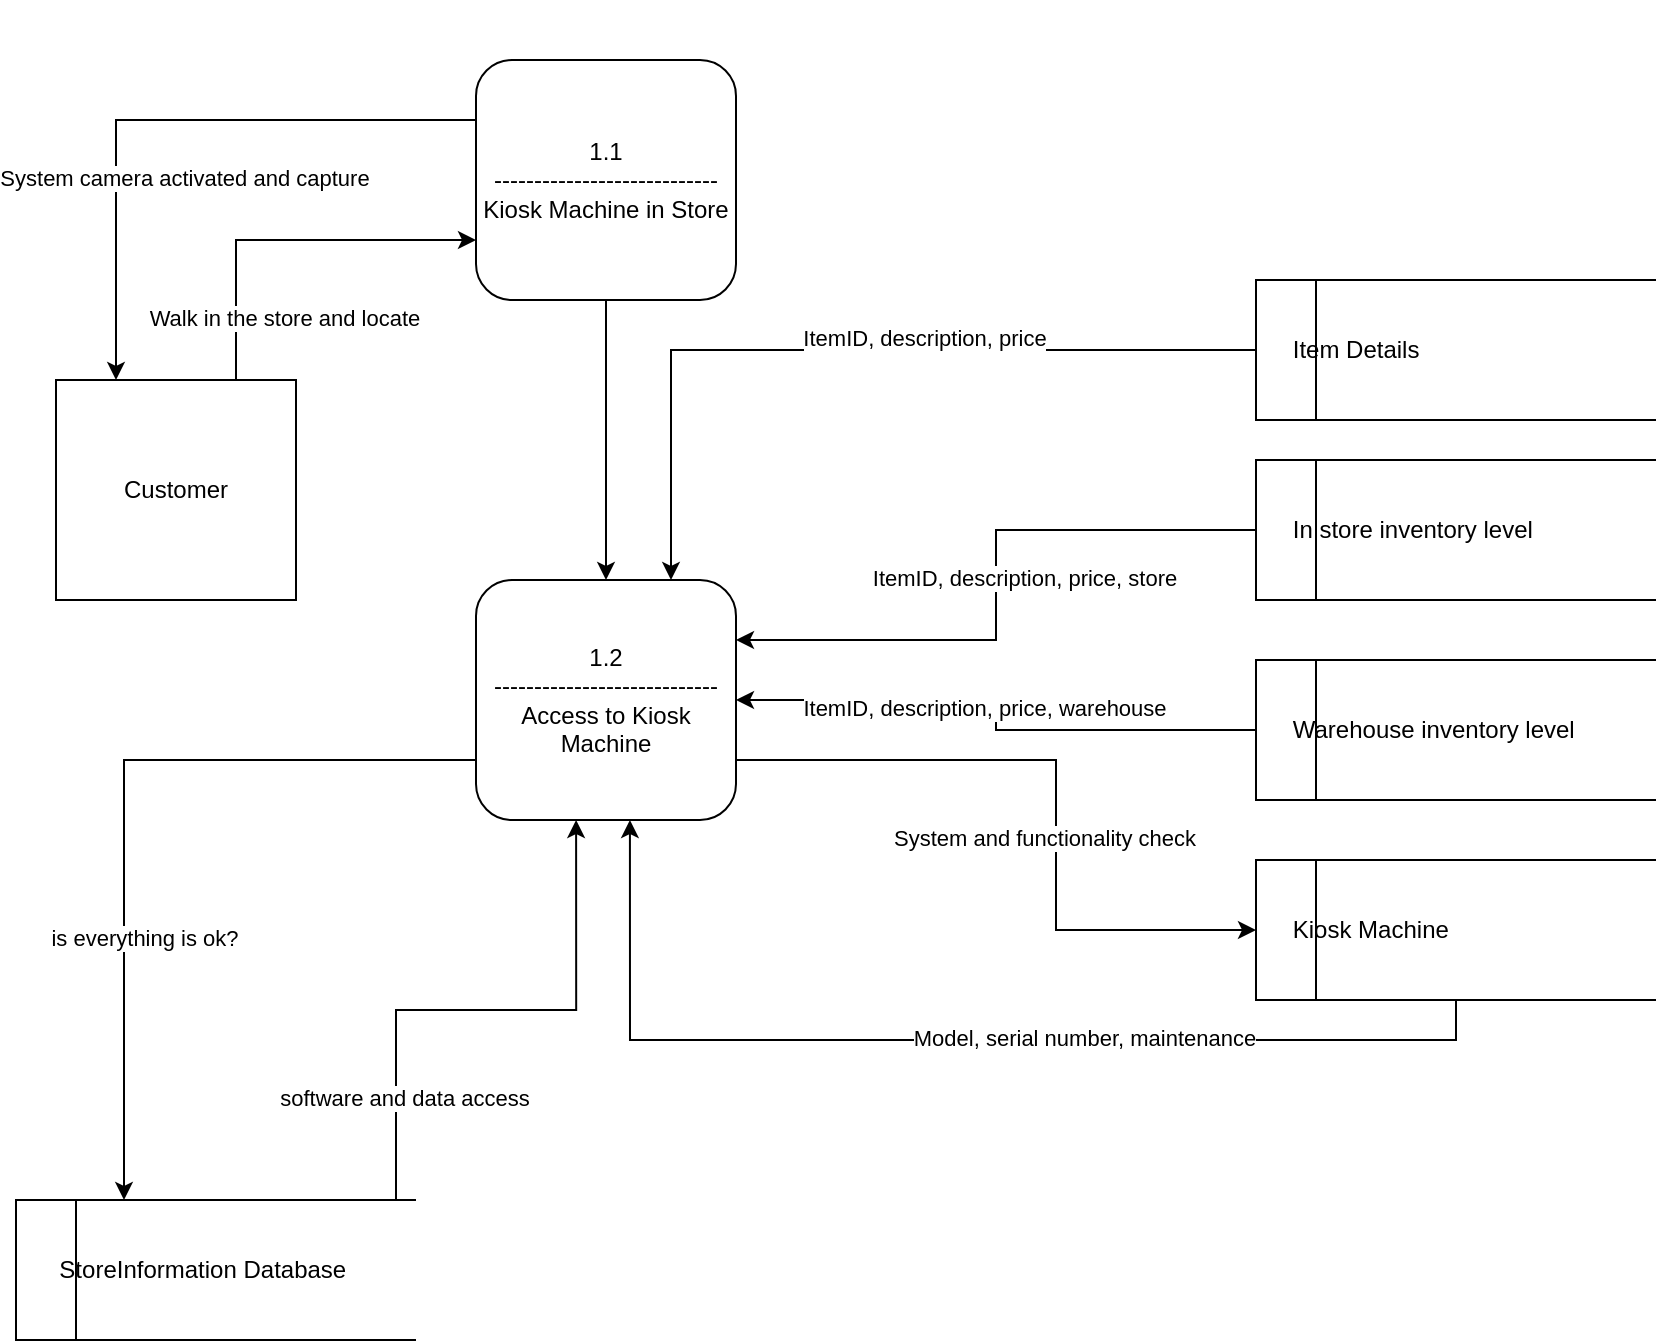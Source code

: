 <mxfile version="14.8.0" type="github">
  <diagram id="7RCecWEcFYl0perymGjm" name="Page-1">
    <mxGraphModel dx="1422" dy="762" grid="1" gridSize="10" guides="1" tooltips="1" connect="1" arrows="1" fold="1" page="1" pageScale="1" pageWidth="850" pageHeight="1100" math="0" shadow="0">
      <root>
        <mxCell id="0" />
        <mxCell id="1" parent="0" />
        <mxCell id="j9GdoZyd2gGU6jYM33GQ-5" style="edgeStyle=orthogonalEdgeStyle;rounded=0;orthogonalLoop=1;jettySize=auto;html=1;exitX=0;exitY=0.25;exitDx=0;exitDy=0;entryX=0.25;entryY=0;entryDx=0;entryDy=0;" parent="1" source="j9GdoZyd2gGU6jYM33GQ-1" target="j9GdoZyd2gGU6jYM33GQ-2" edge="1">
          <mxGeometry relative="1" as="geometry" />
        </mxCell>
        <mxCell id="j9GdoZyd2gGU6jYM33GQ-9" style="edgeStyle=orthogonalEdgeStyle;rounded=0;orthogonalLoop=1;jettySize=auto;html=1;exitX=0.5;exitY=1;exitDx=0;exitDy=0;entryX=0.5;entryY=0;entryDx=0;entryDy=0;" parent="1" source="j9GdoZyd2gGU6jYM33GQ-1" target="j9GdoZyd2gGU6jYM33GQ-3" edge="1">
          <mxGeometry relative="1" as="geometry" />
        </mxCell>
        <mxCell id="j9GdoZyd2gGU6jYM33GQ-1" value="1.1&lt;br&gt;----------------------------&lt;br&gt;Kiosk Machine in Store" style="rounded=1;whiteSpace=wrap;html=1;" parent="1" vertex="1">
          <mxGeometry x="240" y="170" width="130" height="120" as="geometry" />
        </mxCell>
        <mxCell id="j9GdoZyd2gGU6jYM33GQ-4" style="edgeStyle=orthogonalEdgeStyle;rounded=0;orthogonalLoop=1;jettySize=auto;html=1;exitX=0.75;exitY=0;exitDx=0;exitDy=0;entryX=0;entryY=0.75;entryDx=0;entryDy=0;" parent="1" source="j9GdoZyd2gGU6jYM33GQ-2" target="j9GdoZyd2gGU6jYM33GQ-1" edge="1">
          <mxGeometry relative="1" as="geometry" />
        </mxCell>
        <mxCell id="j9GdoZyd2gGU6jYM33GQ-2" value="Customer" style="rounded=0;whiteSpace=wrap;html=1;" parent="1" vertex="1">
          <mxGeometry x="30" y="330" width="120" height="110" as="geometry" />
        </mxCell>
        <mxCell id="j9GdoZyd2gGU6jYM33GQ-7" style="edgeStyle=orthogonalEdgeStyle;rounded=0;orthogonalLoop=1;jettySize=auto;html=1;exitX=1;exitY=0.25;exitDx=0;exitDy=0;entryX=0;entryY=0.5;entryDx=0;entryDy=0;" parent="1" source="j9GdoZyd2gGU6jYM33GQ-3" target="j9GdoZyd2gGU6jYM33GQ-6" edge="1">
          <mxGeometry relative="1" as="geometry">
            <Array as="points">
              <mxPoint x="450" y="520" />
              <mxPoint x="530" y="520" />
              <mxPoint x="530" y="595" />
            </Array>
          </mxGeometry>
        </mxCell>
        <mxCell id="r9gJZd7Ch3QKlyJpprVV-4" style="edgeStyle=orthogonalEdgeStyle;rounded=0;orthogonalLoop=1;jettySize=auto;html=1;exitX=0;exitY=0.75;exitDx=0;exitDy=0;entryX=0.27;entryY=0;entryDx=0;entryDy=0;entryPerimeter=0;" edge="1" parent="1" source="j9GdoZyd2gGU6jYM33GQ-3" target="r9gJZd7Ch3QKlyJpprVV-5">
          <mxGeometry relative="1" as="geometry">
            <mxPoint x="63" y="630" as="targetPoint" />
          </mxGeometry>
        </mxCell>
        <mxCell id="j9GdoZyd2gGU6jYM33GQ-3" value="1.2&lt;br&gt;----------------------------&lt;br&gt;Access to Kiosk Machine" style="rounded=1;whiteSpace=wrap;html=1;" parent="1" vertex="1">
          <mxGeometry x="240" y="430" width="130" height="120" as="geometry" />
        </mxCell>
        <mxCell id="j9GdoZyd2gGU6jYM33GQ-8" style="edgeStyle=orthogonalEdgeStyle;rounded=0;orthogonalLoop=1;jettySize=auto;html=1;exitX=0.5;exitY=1;exitDx=0;exitDy=0;entryX=0.592;entryY=1;entryDx=0;entryDy=0;entryPerimeter=0;" parent="1" source="j9GdoZyd2gGU6jYM33GQ-6" target="j9GdoZyd2gGU6jYM33GQ-3" edge="1">
          <mxGeometry relative="1" as="geometry" />
        </mxCell>
        <mxCell id="j9GdoZyd2gGU6jYM33GQ-6" value="&lt;span style=&quot;white-space: pre&quot;&gt; &lt;/span&gt;&lt;span style=&quot;white-space: pre&quot;&gt; &lt;span style=&quot;white-space: pre&quot;&gt;	&lt;/span&gt;&lt;span style=&quot;white-space: pre&quot;&gt;	&lt;/span&gt;&lt;/span&gt;Kiosk Machine" style="html=1;dashed=0;whitespace=wrap;shape=mxgraph.dfd.dataStoreID;align=left;spacingLeft=3;points=[[0,0],[0.5,0],[1,0],[0,0.5],[1,0.5],[0,1],[0.5,1],[1,1]];" parent="1" vertex="1">
          <mxGeometry x="630" y="570" width="200" height="70" as="geometry" />
        </mxCell>
        <mxCell id="j9GdoZyd2gGU6jYM33GQ-12" value="Model, serial number, maintenance" style="edgeLabel;resizable=0;html=1;align=center;verticalAlign=middle;" parent="1" connectable="0" vertex="1">
          <mxGeometry x="670.003" y="570.002" as="geometry">
            <mxPoint x="-126" y="89" as="offset" />
          </mxGeometry>
        </mxCell>
        <mxCell id="j9GdoZyd2gGU6jYM33GQ-13" value="System and functionality check" style="edgeLabel;resizable=0;html=1;align=center;verticalAlign=middle;" parent="1" connectable="0" vertex="1">
          <mxGeometry x="650.003" y="470.002" as="geometry">
            <mxPoint x="-126" y="89" as="offset" />
          </mxGeometry>
        </mxCell>
        <mxCell id="j9GdoZyd2gGU6jYM33GQ-15" value="Walk in the store and locate" style="edgeLabel;resizable=0;html=1;align=center;verticalAlign=middle;" parent="1" connectable="0" vertex="1">
          <mxGeometry x="270.003" y="210.002" as="geometry">
            <mxPoint x="-126" y="89" as="offset" />
          </mxGeometry>
        </mxCell>
        <mxCell id="j9GdoZyd2gGU6jYM33GQ-16" value="System camera activated and capture" style="edgeLabel;resizable=0;html=1;align=center;verticalAlign=middle;" parent="1" connectable="0" vertex="1">
          <mxGeometry x="220.003" y="140.002" as="geometry">
            <mxPoint x="-126" y="89" as="offset" />
          </mxGeometry>
        </mxCell>
        <mxCell id="j9GdoZyd2gGU6jYM33GQ-18" style="edgeStyle=orthogonalEdgeStyle;rounded=0;orthogonalLoop=1;jettySize=auto;html=1;entryX=0.75;entryY=0;entryDx=0;entryDy=0;" parent="1" source="j9GdoZyd2gGU6jYM33GQ-17" target="j9GdoZyd2gGU6jYM33GQ-3" edge="1">
          <mxGeometry relative="1" as="geometry" />
        </mxCell>
        <mxCell id="j9GdoZyd2gGU6jYM33GQ-17" value="&lt;span style=&quot;white-space: pre&quot;&gt; &lt;/span&gt;&lt;span style=&quot;white-space: pre&quot;&gt; &lt;span style=&quot;white-space: pre&quot;&gt;	&lt;/span&gt;&lt;span style=&quot;white-space: pre&quot;&gt;	&lt;/span&gt;&lt;/span&gt;Item Details" style="html=1;dashed=0;whitespace=wrap;shape=mxgraph.dfd.dataStoreID;align=left;spacingLeft=3;points=[[0,0],[0.5,0],[1,0],[0,0.5],[1,0.5],[0,1],[0.5,1],[1,1]];" parent="1" vertex="1">
          <mxGeometry x="630" y="280" width="200" height="70" as="geometry" />
        </mxCell>
        <mxCell id="j9GdoZyd2gGU6jYM33GQ-20" style="edgeStyle=orthogonalEdgeStyle;rounded=0;orthogonalLoop=1;jettySize=auto;html=1;exitX=0;exitY=0.5;exitDx=0;exitDy=0;entryX=1;entryY=0.25;entryDx=0;entryDy=0;" parent="1" source="j9GdoZyd2gGU6jYM33GQ-19" target="j9GdoZyd2gGU6jYM33GQ-3" edge="1">
          <mxGeometry relative="1" as="geometry" />
        </mxCell>
        <mxCell id="j9GdoZyd2gGU6jYM33GQ-19" value="&lt;span style=&quot;white-space: pre&quot;&gt; &lt;/span&gt;&lt;span style=&quot;white-space: pre&quot;&gt; &lt;span style=&quot;white-space: pre&quot;&gt;	&lt;/span&gt;&lt;span style=&quot;white-space: pre&quot;&gt;	&lt;/span&gt;&lt;/span&gt;In store inventory level" style="html=1;dashed=0;whitespace=wrap;shape=mxgraph.dfd.dataStoreID;align=left;spacingLeft=3;points=[[0,0],[0.5,0],[1,0],[0,0.5],[1,0.5],[0,1],[0.5,1],[1,1]];" parent="1" vertex="1">
          <mxGeometry x="630" y="370" width="200" height="70" as="geometry" />
        </mxCell>
        <mxCell id="j9GdoZyd2gGU6jYM33GQ-22" style="edgeStyle=orthogonalEdgeStyle;rounded=0;orthogonalLoop=1;jettySize=auto;html=1;entryX=1;entryY=0.5;entryDx=0;entryDy=0;" parent="1" source="j9GdoZyd2gGU6jYM33GQ-21" target="j9GdoZyd2gGU6jYM33GQ-3" edge="1">
          <mxGeometry relative="1" as="geometry" />
        </mxCell>
        <mxCell id="j9GdoZyd2gGU6jYM33GQ-21" value="&lt;span style=&quot;white-space: pre&quot;&gt; &lt;/span&gt;&lt;span style=&quot;white-space: pre&quot;&gt; &lt;span style=&quot;white-space: pre&quot;&gt;	&lt;/span&gt;&lt;span style=&quot;white-space: pre&quot;&gt;	&lt;/span&gt;&lt;/span&gt;Warehouse inventory level" style="html=1;dashed=0;whitespace=wrap;shape=mxgraph.dfd.dataStoreID;align=left;spacingLeft=3;points=[[0,0],[0.5,0],[1,0],[0,0.5],[1,0.5],[0,1],[0.5,1],[1,1]];" parent="1" vertex="1">
          <mxGeometry x="630" y="470" width="200" height="70" as="geometry" />
        </mxCell>
        <mxCell id="j9GdoZyd2gGU6jYM33GQ-23" value="ItemID, description, price" style="edgeLabel;resizable=0;html=1;align=center;verticalAlign=middle;" parent="1" connectable="0" vertex="1">
          <mxGeometry x="590.003" y="220.002" as="geometry">
            <mxPoint x="-126" y="89" as="offset" />
          </mxGeometry>
        </mxCell>
        <mxCell id="j9GdoZyd2gGU6jYM33GQ-24" value="ItemID, description, price, store" style="edgeLabel;resizable=0;html=1;align=center;verticalAlign=middle;" parent="1" connectable="0" vertex="1">
          <mxGeometry x="640.003" y="340.002" as="geometry">
            <mxPoint x="-126" y="89" as="offset" />
          </mxGeometry>
        </mxCell>
        <mxCell id="j9GdoZyd2gGU6jYM33GQ-25" value="ItemID, description, price, warehouse" style="edgeLabel;resizable=0;html=1;align=center;verticalAlign=middle;" parent="1" connectable="0" vertex="1">
          <mxGeometry x="620.003" y="405.002" as="geometry">
            <mxPoint x="-126" y="89" as="offset" />
          </mxGeometry>
        </mxCell>
        <mxCell id="r9gJZd7Ch3QKlyJpprVV-7" style="edgeStyle=orthogonalEdgeStyle;rounded=0;orthogonalLoop=1;jettySize=auto;html=1;exitX=0.5;exitY=0;exitDx=0;exitDy=0;entryX=0.385;entryY=1;entryDx=0;entryDy=0;entryPerimeter=0;" edge="1" parent="1" source="r9gJZd7Ch3QKlyJpprVV-5" target="j9GdoZyd2gGU6jYM33GQ-3">
          <mxGeometry relative="1" as="geometry">
            <Array as="points">
              <mxPoint x="200" y="740" />
              <mxPoint x="200" y="645" />
              <mxPoint x="290" y="645" />
            </Array>
          </mxGeometry>
        </mxCell>
        <mxCell id="r9gJZd7Ch3QKlyJpprVV-5" value="&lt;span style=&quot;white-space: pre&quot;&gt;&lt;span style=&quot;white-space: pre&quot;&gt;	&lt;/span&gt;    StoreInformation Database&lt;/span&gt;" style="html=1;dashed=0;whitespace=wrap;shape=mxgraph.dfd.dataStoreID;align=left;spacingLeft=3;points=[[0,0],[0.5,0],[1,0],[0,0.5],[1,0.5],[0,1],[0.5,1],[1,1]];" vertex="1" parent="1">
          <mxGeometry x="10" y="740" width="200" height="70" as="geometry" />
        </mxCell>
        <mxCell id="r9gJZd7Ch3QKlyJpprVV-8" value="is everything is ok?" style="edgeLabel;resizable=0;html=1;align=center;verticalAlign=middle;" connectable="0" vertex="1" parent="1">
          <mxGeometry x="200.003" y="520.002" as="geometry">
            <mxPoint x="-126" y="89" as="offset" />
          </mxGeometry>
        </mxCell>
        <mxCell id="r9gJZd7Ch3QKlyJpprVV-9" value="software and data access" style="edgeLabel;resizable=0;html=1;align=center;verticalAlign=middle;" connectable="0" vertex="1" parent="1">
          <mxGeometry x="330.003" y="600.002" as="geometry">
            <mxPoint x="-126" y="89" as="offset" />
          </mxGeometry>
        </mxCell>
      </root>
    </mxGraphModel>
  </diagram>
</mxfile>

